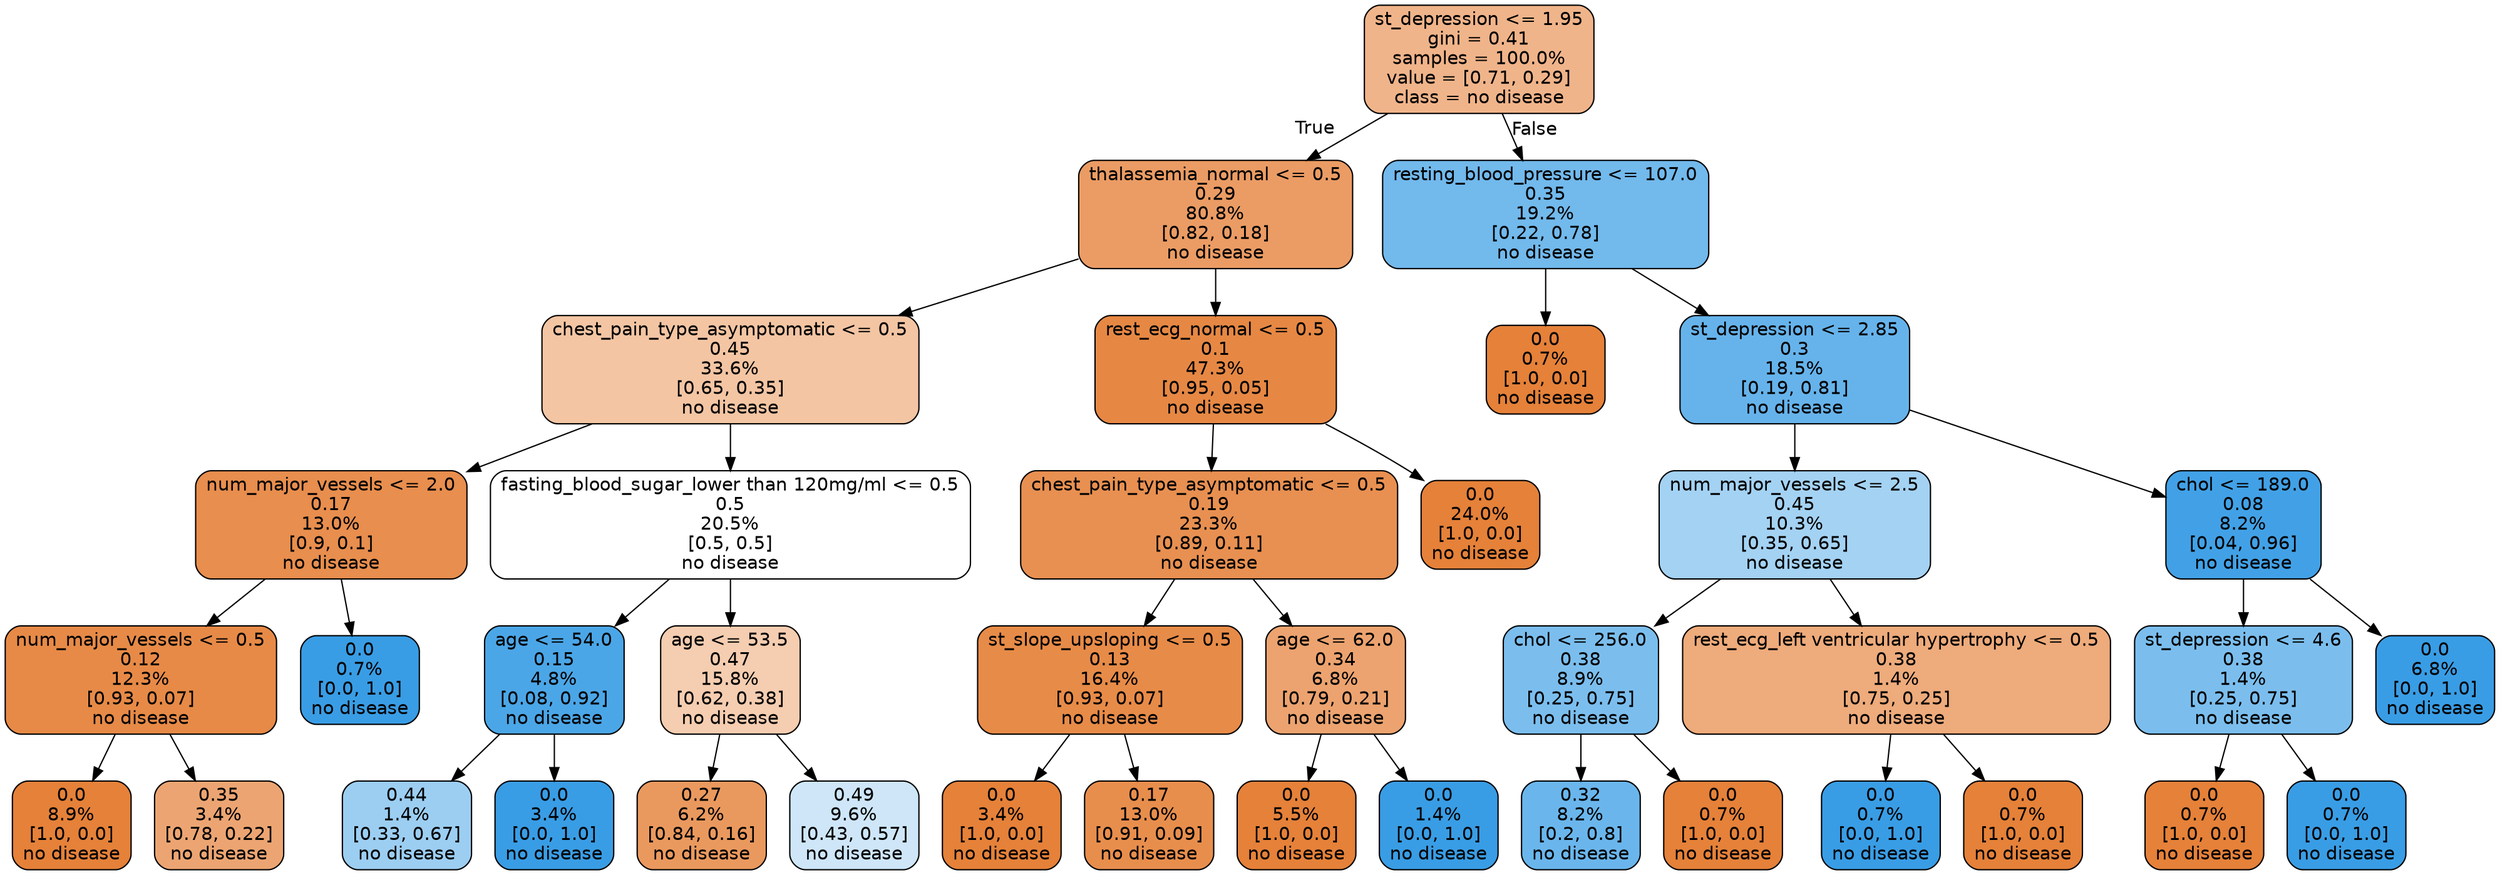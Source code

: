 digraph Tree {
node [shape=box, style="filled, rounded", color="black", fontname="helvetica"] ;
edge [fontname="helvetica"] ;
0 [label="st_depression <= 1.95\ngini = 0.41\nsamples = 100.0%\nvalue = [0.71, 0.29]\nclass = no disease", fillcolor="#f0b48a"] ;
1 [label="thalassemia_normal <= 0.5\n0.29\n80.8%\n[0.82, 0.18]\nno disease", fillcolor="#eb9c64"] ;
0 -> 1 [labeldistance=2.5, labelangle=45, headlabel="True"] ;
2 [label="chest_pain_type_asymptomatic <= 0.5\n0.45\n33.6%\n[0.65, 0.35]\nno disease", fillcolor="#f3c5a3"] ;
1 -> 2 ;
3 [label="num_major_vessels <= 2.0\n0.17\n13.0%\n[0.9, 0.1]\nno disease", fillcolor="#e88e4e"] ;
2 -> 3 ;
4 [label="num_major_vessels <= 0.5\n0.12\n12.3%\n[0.93, 0.07]\nno disease", fillcolor="#e78a47"] ;
3 -> 4 ;
5 [label="0.0\n8.9%\n[1.0, 0.0]\nno disease", fillcolor="#e58139"] ;
4 -> 5 ;
6 [label="0.35\n3.4%\n[0.78, 0.22]\nno disease", fillcolor="#eca572"] ;
4 -> 6 ;
7 [label="0.0\n0.7%\n[0.0, 1.0]\nno disease", fillcolor="#399de5"] ;
3 -> 7 ;
8 [label="fasting_blood_sugar_lower than 120mg/ml <= 0.5\n0.5\n20.5%\n[0.5, 0.5]\nno disease", fillcolor="#ffffff"] ;
2 -> 8 ;
9 [label="age <= 54.0\n0.15\n4.8%\n[0.08, 0.92]\nno disease", fillcolor="#4ba6e7"] ;
8 -> 9 ;
10 [label="0.44\n1.4%\n[0.33, 0.67]\nno disease", fillcolor="#9ccef2"] ;
9 -> 10 ;
11 [label="0.0\n3.4%\n[0.0, 1.0]\nno disease", fillcolor="#399de5"] ;
9 -> 11 ;
12 [label="age <= 53.5\n0.47\n15.8%\n[0.62, 0.38]\nno disease", fillcolor="#f5cdb0"] ;
8 -> 12 ;
13 [label="0.27\n6.2%\n[0.84, 0.16]\nno disease", fillcolor="#ea995e"] ;
12 -> 13 ;
14 [label="0.49\n9.6%\n[0.43, 0.57]\nno disease", fillcolor="#cee6f8"] ;
12 -> 14 ;
15 [label="rest_ecg_normal <= 0.5\n0.1\n47.3%\n[0.95, 0.05]\nno disease", fillcolor="#e68844"] ;
1 -> 15 ;
16 [label="chest_pain_type_asymptomatic <= 0.5\n0.19\n23.3%\n[0.89, 0.11]\nno disease", fillcolor="#e89051"] ;
15 -> 16 ;
17 [label="st_slope_upsloping <= 0.5\n0.13\n16.4%\n[0.93, 0.07]\nno disease", fillcolor="#e78b48"] ;
16 -> 17 ;
18 [label="0.0\n3.4%\n[1.0, 0.0]\nno disease", fillcolor="#e58139"] ;
17 -> 18 ;
19 [label="0.17\n13.0%\n[0.91, 0.09]\nno disease", fillcolor="#e88e4d"] ;
17 -> 19 ;
20 [label="age <= 62.0\n0.34\n6.8%\n[0.79, 0.21]\nno disease", fillcolor="#eca36f"] ;
16 -> 20 ;
21 [label="0.0\n5.5%\n[1.0, 0.0]\nno disease", fillcolor="#e58139"] ;
20 -> 21 ;
22 [label="0.0\n1.4%\n[0.0, 1.0]\nno disease", fillcolor="#399de5"] ;
20 -> 22 ;
23 [label="0.0\n24.0%\n[1.0, 0.0]\nno disease", fillcolor="#e58139"] ;
15 -> 23 ;
24 [label="resting_blood_pressure <= 107.0\n0.35\n19.2%\n[0.22, 0.78]\nno disease", fillcolor="#72b9ec"] ;
0 -> 24 [labeldistance=2.5, labelangle=-45, headlabel="False"] ;
25 [label="0.0\n0.7%\n[1.0, 0.0]\nno disease", fillcolor="#e58139"] ;
24 -> 25 ;
26 [label="st_depression <= 2.85\n0.3\n18.5%\n[0.19, 0.81]\nno disease", fillcolor="#66b3eb"] ;
24 -> 26 ;
27 [label="num_major_vessels <= 2.5\n0.45\n10.3%\n[0.35, 0.65]\nno disease", fillcolor="#a4d2f3"] ;
26 -> 27 ;
28 [label="chol <= 256.0\n0.38\n8.9%\n[0.25, 0.75]\nno disease", fillcolor="#7bbeee"] ;
27 -> 28 ;
29 [label="0.32\n8.2%\n[0.2, 0.8]\nno disease", fillcolor="#6ab6ec"] ;
28 -> 29 ;
30 [label="0.0\n0.7%\n[1.0, 0.0]\nno disease", fillcolor="#e58139"] ;
28 -> 30 ;
31 [label="rest_ecg_left ventricular hypertrophy <= 0.5\n0.38\n1.4%\n[0.75, 0.25]\nno disease", fillcolor="#eeab7b"] ;
27 -> 31 ;
32 [label="0.0\n0.7%\n[0.0, 1.0]\nno disease", fillcolor="#399de5"] ;
31 -> 32 ;
33 [label="0.0\n0.7%\n[1.0, 0.0]\nno disease", fillcolor="#e58139"] ;
31 -> 33 ;
34 [label="chol <= 189.0\n0.08\n8.2%\n[0.04, 0.96]\nno disease", fillcolor="#42a1e6"] ;
26 -> 34 ;
35 [label="st_depression <= 4.6\n0.38\n1.4%\n[0.25, 0.75]\nno disease", fillcolor="#7bbeee"] ;
34 -> 35 ;
36 [label="0.0\n0.7%\n[1.0, 0.0]\nno disease", fillcolor="#e58139"] ;
35 -> 36 ;
37 [label="0.0\n0.7%\n[0.0, 1.0]\nno disease", fillcolor="#399de5"] ;
35 -> 37 ;
38 [label="0.0\n6.8%\n[0.0, 1.0]\nno disease", fillcolor="#399de5"] ;
34 -> 38 ;
}